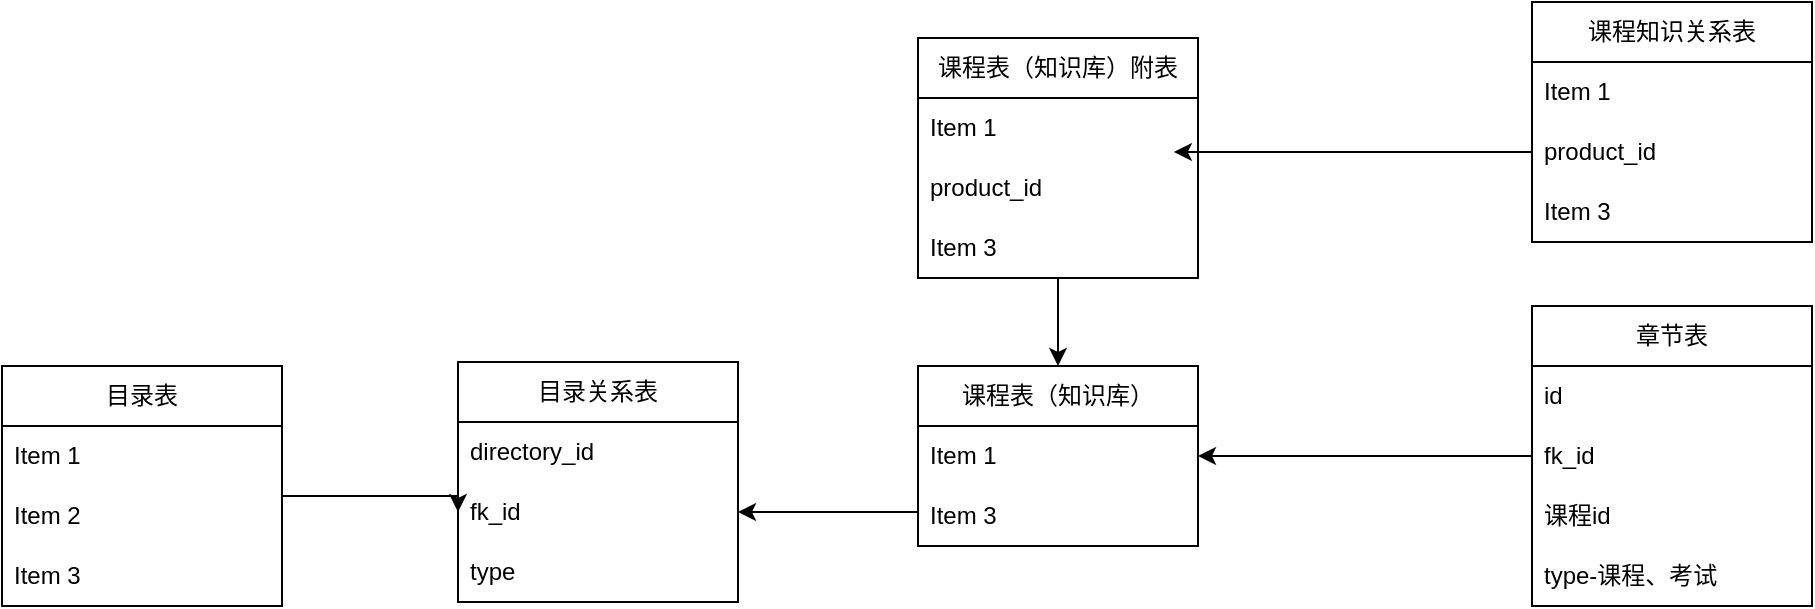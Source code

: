 <mxfile version="21.1.6" type="github">
  <diagram name="第 1 页" id="eOh4oNWU0r7mMRByje_H">
    <mxGraphModel dx="2261" dy="841" grid="0" gridSize="10" guides="1" tooltips="1" connect="1" arrows="1" fold="1" page="1" pageScale="1" pageWidth="827" pageHeight="1169" math="0" shadow="0">
      <root>
        <mxCell id="0" />
        <mxCell id="1" parent="0" />
        <mxCell id="KgOEEdcSn_n5WbXa5CvZ-5" style="edgeStyle=orthogonalEdgeStyle;rounded=0;orthogonalLoop=1;jettySize=auto;html=1;" parent="1" source="Ftb8nda0iB5zREk7BjG6-8" target="KgOEEdcSn_n5WbXa5CvZ-3" edge="1">
          <mxGeometry relative="1" as="geometry">
            <Array as="points">
              <mxPoint x="239" y="434" />
              <mxPoint x="239" y="434" />
            </Array>
          </mxGeometry>
        </mxCell>
        <mxCell id="Ftb8nda0iB5zREk7BjG6-8" value="课程表（知识库）" style="swimlane;fontStyle=0;childLayout=stackLayout;horizontal=1;startSize=30;horizontalStack=0;resizeParent=1;resizeParentMax=0;resizeLast=0;collapsible=1;marginBottom=0;whiteSpace=wrap;html=1;" parent="1" vertex="1">
          <mxGeometry x="249" y="361" width="140" height="90" as="geometry" />
        </mxCell>
        <mxCell id="Ftb8nda0iB5zREk7BjG6-9" value="Item 1" style="text;strokeColor=none;fillColor=none;align=left;verticalAlign=middle;spacingLeft=4;spacingRight=4;overflow=hidden;points=[[0,0.5],[1,0.5]];portConstraint=eastwest;rotatable=0;whiteSpace=wrap;html=1;" parent="Ftb8nda0iB5zREk7BjG6-8" vertex="1">
          <mxGeometry y="30" width="140" height="30" as="geometry" />
        </mxCell>
        <mxCell id="Ftb8nda0iB5zREk7BjG6-11" value="Item 3" style="text;strokeColor=none;fillColor=none;align=left;verticalAlign=middle;spacingLeft=4;spacingRight=4;overflow=hidden;points=[[0,0.5],[1,0.5]];portConstraint=eastwest;rotatable=0;whiteSpace=wrap;html=1;" parent="Ftb8nda0iB5zREk7BjG6-8" vertex="1">
          <mxGeometry y="60" width="140" height="30" as="geometry" />
        </mxCell>
        <mxCell id="Ftb8nda0iB5zREk7BjG6-39" style="edgeStyle=orthogonalEdgeStyle;rounded=0;orthogonalLoop=1;jettySize=auto;html=1;" parent="1" source="Ftb8nda0iB5zREk7BjG6-35" target="Ftb8nda0iB5zREk7BjG6-9" edge="1">
          <mxGeometry relative="1" as="geometry" />
        </mxCell>
        <mxCell id="Ftb8nda0iB5zREk7BjG6-35" value="章节表" style="swimlane;fontStyle=0;childLayout=stackLayout;horizontal=1;startSize=30;horizontalStack=0;resizeParent=1;resizeParentMax=0;resizeLast=0;collapsible=1;marginBottom=0;whiteSpace=wrap;html=1;" parent="1" vertex="1">
          <mxGeometry x="556" y="331" width="140" height="150" as="geometry" />
        </mxCell>
        <mxCell id="Ftb8nda0iB5zREk7BjG6-36" value="id" style="text;strokeColor=none;fillColor=none;align=left;verticalAlign=middle;spacingLeft=4;spacingRight=4;overflow=hidden;points=[[0,0.5],[1,0.5]];portConstraint=eastwest;rotatable=0;whiteSpace=wrap;html=1;" parent="Ftb8nda0iB5zREk7BjG6-35" vertex="1">
          <mxGeometry y="30" width="140" height="30" as="geometry" />
        </mxCell>
        <mxCell id="Ftb8nda0iB5zREk7BjG6-29" value="fk_id" style="text;strokeColor=none;fillColor=none;align=left;verticalAlign=middle;spacingLeft=4;spacingRight=4;overflow=hidden;points=[[0,0.5],[1,0.5]];portConstraint=eastwest;rotatable=0;whiteSpace=wrap;html=1;" parent="Ftb8nda0iB5zREk7BjG6-35" vertex="1">
          <mxGeometry y="60" width="140" height="30" as="geometry" />
        </mxCell>
        <mxCell id="Ftb8nda0iB5zREk7BjG6-37" value="课程id" style="text;strokeColor=none;fillColor=none;align=left;verticalAlign=middle;spacingLeft=4;spacingRight=4;overflow=hidden;points=[[0,0.5],[1,0.5]];portConstraint=eastwest;rotatable=0;whiteSpace=wrap;html=1;" parent="Ftb8nda0iB5zREk7BjG6-35" vertex="1">
          <mxGeometry y="90" width="140" height="30" as="geometry" />
        </mxCell>
        <mxCell id="Ftb8nda0iB5zREk7BjG6-30" value="type-课程、考试" style="text;strokeColor=none;fillColor=none;align=left;verticalAlign=middle;spacingLeft=4;spacingRight=4;overflow=hidden;points=[[0,0.5],[1,0.5]];portConstraint=eastwest;rotatable=0;whiteSpace=wrap;html=1;" parent="Ftb8nda0iB5zREk7BjG6-35" vertex="1">
          <mxGeometry y="120" width="140" height="30" as="geometry" />
        </mxCell>
        <mxCell id="KgOEEdcSn_n5WbXa5CvZ-1" value="目录关系表" style="swimlane;fontStyle=0;childLayout=stackLayout;horizontal=1;startSize=30;horizontalStack=0;resizeParent=1;resizeParentMax=0;resizeLast=0;collapsible=1;marginBottom=0;whiteSpace=wrap;html=1;" parent="1" vertex="1">
          <mxGeometry x="19" y="359" width="140" height="120" as="geometry" />
        </mxCell>
        <mxCell id="KgOEEdcSn_n5WbXa5CvZ-2" value="directory_id" style="text;strokeColor=none;fillColor=none;align=left;verticalAlign=middle;spacingLeft=4;spacingRight=4;overflow=hidden;points=[[0,0.5],[1,0.5]];portConstraint=eastwest;rotatable=0;whiteSpace=wrap;html=1;" parent="KgOEEdcSn_n5WbXa5CvZ-1" vertex="1">
          <mxGeometry y="30" width="140" height="30" as="geometry" />
        </mxCell>
        <mxCell id="KgOEEdcSn_n5WbXa5CvZ-3" value="fk_id" style="text;strokeColor=none;fillColor=none;align=left;verticalAlign=middle;spacingLeft=4;spacingRight=4;overflow=hidden;points=[[0,0.5],[1,0.5]];portConstraint=eastwest;rotatable=0;whiteSpace=wrap;html=1;" parent="KgOEEdcSn_n5WbXa5CvZ-1" vertex="1">
          <mxGeometry y="60" width="140" height="30" as="geometry" />
        </mxCell>
        <mxCell id="KgOEEdcSn_n5WbXa5CvZ-4" value="type" style="text;strokeColor=none;fillColor=none;align=left;verticalAlign=middle;spacingLeft=4;spacingRight=4;overflow=hidden;points=[[0,0.5],[1,0.5]];portConstraint=eastwest;rotatable=0;whiteSpace=wrap;html=1;" parent="KgOEEdcSn_n5WbXa5CvZ-1" vertex="1">
          <mxGeometry y="90" width="140" height="30" as="geometry" />
        </mxCell>
        <mxCell id="KgOEEdcSn_n5WbXa5CvZ-10" style="edgeStyle=orthogonalEdgeStyle;rounded=0;orthogonalLoop=1;jettySize=auto;html=1;entryX=0.5;entryY=0;entryDx=0;entryDy=0;" parent="1" source="KgOEEdcSn_n5WbXa5CvZ-6" target="Ftb8nda0iB5zREk7BjG6-8" edge="1">
          <mxGeometry relative="1" as="geometry" />
        </mxCell>
        <mxCell id="KgOEEdcSn_n5WbXa5CvZ-6" value="课程表（知识库）附表" style="swimlane;fontStyle=0;childLayout=stackLayout;horizontal=1;startSize=30;horizontalStack=0;resizeParent=1;resizeParentMax=0;resizeLast=0;collapsible=1;marginBottom=0;whiteSpace=wrap;html=1;" parent="1" vertex="1">
          <mxGeometry x="249" y="197" width="140" height="120" as="geometry" />
        </mxCell>
        <mxCell id="KgOEEdcSn_n5WbXa5CvZ-7" value="Item 1" style="text;strokeColor=none;fillColor=none;align=left;verticalAlign=middle;spacingLeft=4;spacingRight=4;overflow=hidden;points=[[0,0.5],[1,0.5]];portConstraint=eastwest;rotatable=0;whiteSpace=wrap;html=1;" parent="KgOEEdcSn_n5WbXa5CvZ-6" vertex="1">
          <mxGeometry y="30" width="140" height="30" as="geometry" />
        </mxCell>
        <mxCell id="KgOEEdcSn_n5WbXa5CvZ-8" value="product_id" style="text;strokeColor=none;fillColor=none;align=left;verticalAlign=middle;spacingLeft=4;spacingRight=4;overflow=hidden;points=[[0,0.5],[1,0.5]];portConstraint=eastwest;rotatable=0;whiteSpace=wrap;html=1;" parent="KgOEEdcSn_n5WbXa5CvZ-6" vertex="1">
          <mxGeometry y="60" width="140" height="30" as="geometry" />
        </mxCell>
        <mxCell id="KgOEEdcSn_n5WbXa5CvZ-9" value="Item 3" style="text;strokeColor=none;fillColor=none;align=left;verticalAlign=middle;spacingLeft=4;spacingRight=4;overflow=hidden;points=[[0,0.5],[1,0.5]];portConstraint=eastwest;rotatable=0;whiteSpace=wrap;html=1;" parent="KgOEEdcSn_n5WbXa5CvZ-6" vertex="1">
          <mxGeometry y="90" width="140" height="30" as="geometry" />
        </mxCell>
        <mxCell id="11XeqKCokLaqu6iGHw5X-5" style="edgeStyle=orthogonalEdgeStyle;rounded=0;orthogonalLoop=1;jettySize=auto;html=1;entryX=0;entryY=0.5;entryDx=0;entryDy=0;" parent="1" source="11XeqKCokLaqu6iGHw5X-1" target="KgOEEdcSn_n5WbXa5CvZ-3" edge="1">
          <mxGeometry relative="1" as="geometry">
            <Array as="points">
              <mxPoint x="19" y="426" />
            </Array>
          </mxGeometry>
        </mxCell>
        <mxCell id="11XeqKCokLaqu6iGHw5X-1" value="目录表" style="swimlane;fontStyle=0;childLayout=stackLayout;horizontal=1;startSize=30;horizontalStack=0;resizeParent=1;resizeParentMax=0;resizeLast=0;collapsible=1;marginBottom=0;whiteSpace=wrap;html=1;" parent="1" vertex="1">
          <mxGeometry x="-209" y="361" width="140" height="120" as="geometry" />
        </mxCell>
        <mxCell id="11XeqKCokLaqu6iGHw5X-2" value="Item 1" style="text;strokeColor=none;fillColor=none;align=left;verticalAlign=middle;spacingLeft=4;spacingRight=4;overflow=hidden;points=[[0,0.5],[1,0.5]];portConstraint=eastwest;rotatable=0;whiteSpace=wrap;html=1;" parent="11XeqKCokLaqu6iGHw5X-1" vertex="1">
          <mxGeometry y="30" width="140" height="30" as="geometry" />
        </mxCell>
        <mxCell id="11XeqKCokLaqu6iGHw5X-3" value="Item 2" style="text;strokeColor=none;fillColor=none;align=left;verticalAlign=middle;spacingLeft=4;spacingRight=4;overflow=hidden;points=[[0,0.5],[1,0.5]];portConstraint=eastwest;rotatable=0;whiteSpace=wrap;html=1;" parent="11XeqKCokLaqu6iGHw5X-1" vertex="1">
          <mxGeometry y="60" width="140" height="30" as="geometry" />
        </mxCell>
        <mxCell id="11XeqKCokLaqu6iGHw5X-4" value="Item 3" style="text;strokeColor=none;fillColor=none;align=left;verticalAlign=middle;spacingLeft=4;spacingRight=4;overflow=hidden;points=[[0,0.5],[1,0.5]];portConstraint=eastwest;rotatable=0;whiteSpace=wrap;html=1;" parent="11XeqKCokLaqu6iGHw5X-1" vertex="1">
          <mxGeometry y="90" width="140" height="30" as="geometry" />
        </mxCell>
        <mxCell id="49R9NAM2-WiCheEvoprK-1" value="课程知识关系表" style="swimlane;fontStyle=0;childLayout=stackLayout;horizontal=1;startSize=30;horizontalStack=0;resizeParent=1;resizeParentMax=0;resizeLast=0;collapsible=1;marginBottom=0;whiteSpace=wrap;html=1;" vertex="1" parent="1">
          <mxGeometry x="556" y="179" width="140" height="120" as="geometry" />
        </mxCell>
        <mxCell id="49R9NAM2-WiCheEvoprK-2" value="Item 1" style="text;strokeColor=none;fillColor=none;align=left;verticalAlign=middle;spacingLeft=4;spacingRight=4;overflow=hidden;points=[[0,0.5],[1,0.5]];portConstraint=eastwest;rotatable=0;whiteSpace=wrap;html=1;" vertex="1" parent="49R9NAM2-WiCheEvoprK-1">
          <mxGeometry y="30" width="140" height="30" as="geometry" />
        </mxCell>
        <mxCell id="49R9NAM2-WiCheEvoprK-3" value="product_id" style="text;strokeColor=none;fillColor=none;align=left;verticalAlign=middle;spacingLeft=4;spacingRight=4;overflow=hidden;points=[[0,0.5],[1,0.5]];portConstraint=eastwest;rotatable=0;whiteSpace=wrap;html=1;" vertex="1" parent="49R9NAM2-WiCheEvoprK-1">
          <mxGeometry y="60" width="140" height="30" as="geometry" />
        </mxCell>
        <mxCell id="49R9NAM2-WiCheEvoprK-4" value="Item 3" style="text;strokeColor=none;fillColor=none;align=left;verticalAlign=middle;spacingLeft=4;spacingRight=4;overflow=hidden;points=[[0,0.5],[1,0.5]];portConstraint=eastwest;rotatable=0;whiteSpace=wrap;html=1;" vertex="1" parent="49R9NAM2-WiCheEvoprK-1">
          <mxGeometry y="90" width="140" height="30" as="geometry" />
        </mxCell>
        <mxCell id="49R9NAM2-WiCheEvoprK-5" style="edgeStyle=orthogonalEdgeStyle;rounded=0;orthogonalLoop=1;jettySize=auto;html=1;entryX=0.914;entryY=-0.1;entryDx=0;entryDy=0;entryPerimeter=0;" edge="1" parent="1" source="49R9NAM2-WiCheEvoprK-3" target="KgOEEdcSn_n5WbXa5CvZ-8">
          <mxGeometry relative="1" as="geometry" />
        </mxCell>
      </root>
    </mxGraphModel>
  </diagram>
</mxfile>

